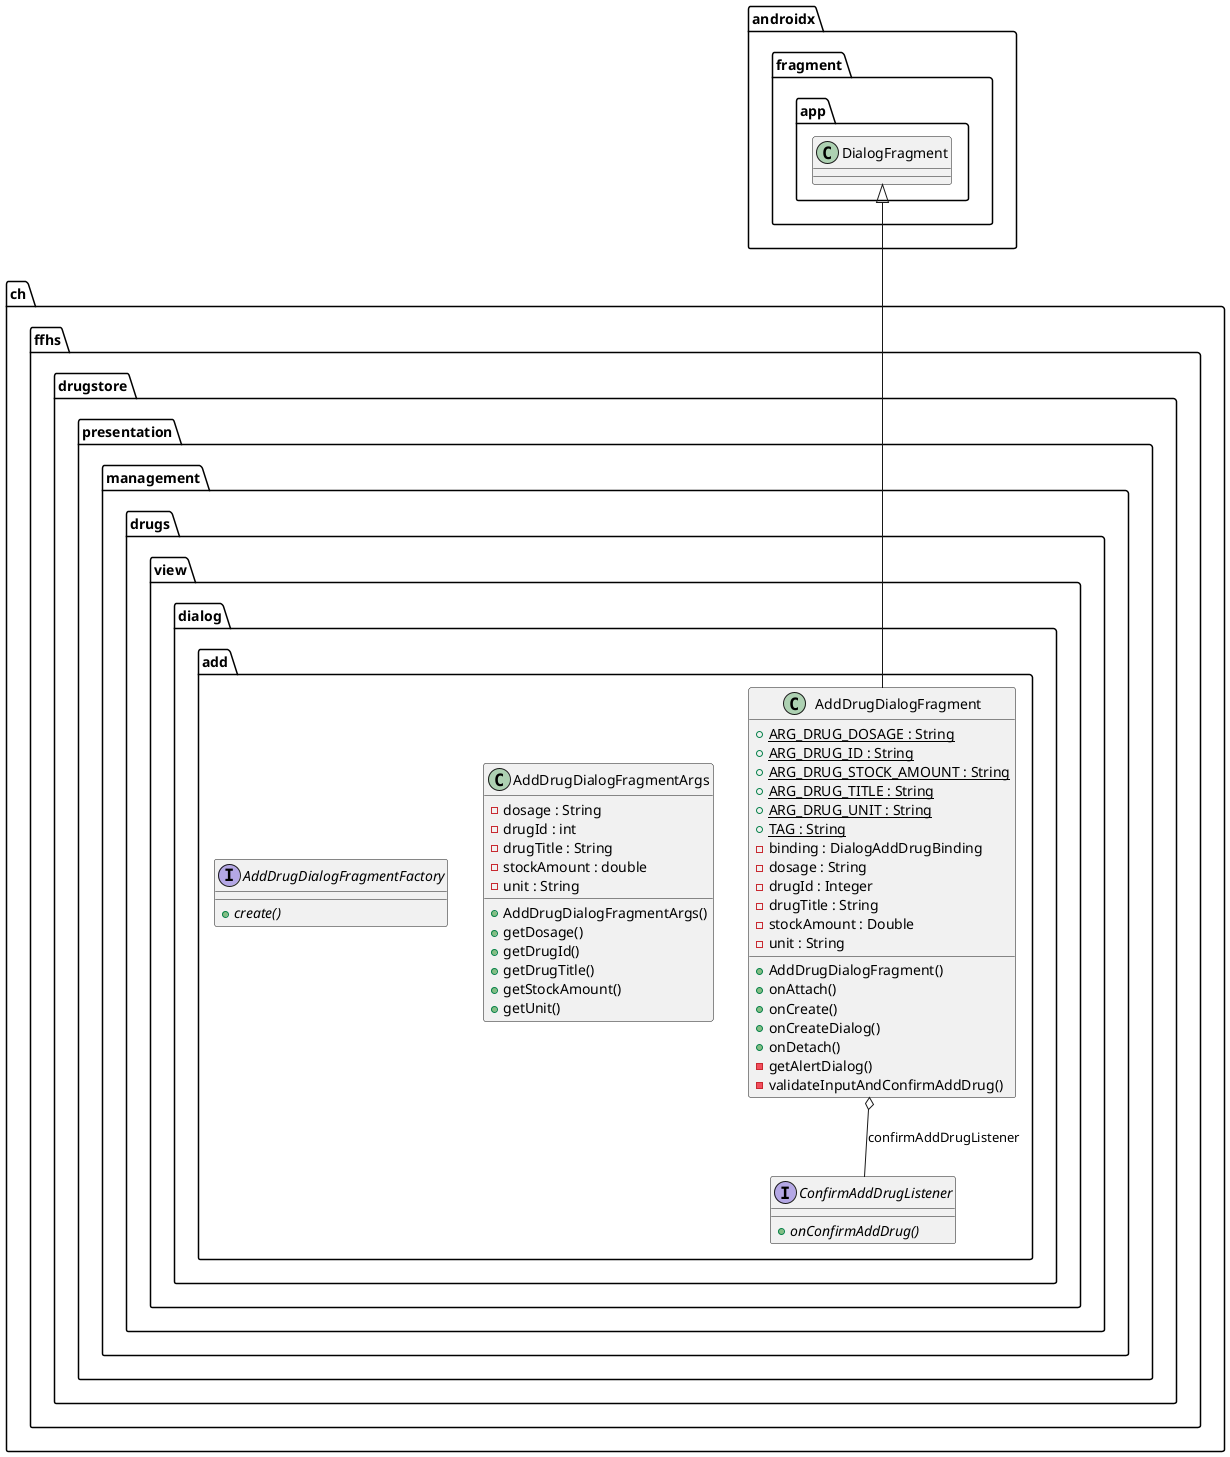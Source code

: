 @startuml

  namespace ch.ffhs.drugstore {
    namespace presentation {
      namespace management {
        namespace drugs.view {
          namespace dialog {
            namespace add {
              class ch.ffhs.drugstore.presentation.management.drugs.view.dialog.add.AddDrugDialogFragment {
                  {static} + ARG_DRUG_DOSAGE : String
                  {static} + ARG_DRUG_ID : String
                  {static} + ARG_DRUG_STOCK_AMOUNT : String
                  {static} + ARG_DRUG_TITLE : String
                  {static} + ARG_DRUG_UNIT : String
                  {static} + TAG : String
                  - binding : DialogAddDrugBinding
                  - dosage : String
                  - drugId : Integer
                  - drugTitle : String
                  - stockAmount : Double
                  - unit : String
                  + AddDrugDialogFragment()
                  + onAttach()
                  + onCreate()
                  + onCreateDialog()
                  + onDetach()
                  - getAlertDialog()
                  - validateInputAndConfirmAddDrug()
              }
            }
          }
        }
      }
    }
  }
  

  namespace ch.ffhs.drugstore {
    namespace presentation {
      namespace management {
        namespace drugs.view {
          namespace dialog {
            namespace add {
              class ch.ffhs.drugstore.presentation.management.drugs.view.dialog.add.AddDrugDialogFragmentArgs {
                  - dosage : String
                  - drugId : int
                  - drugTitle : String
                  - stockAmount : double
                  - unit : String
                  + AddDrugDialogFragmentArgs()
                  + getDosage()
                  + getDrugId()
                  + getDrugTitle()
                  + getStockAmount()
                  + getUnit()
              }
            }
          }
        }
      }
    }
  }
  

  namespace ch.ffhs.drugstore {
    namespace presentation {
      namespace management {
        namespace drugs.view {
          namespace dialog {
            namespace add {
              interface ch.ffhs.drugstore.presentation.management.drugs.view.dialog.add.AddDrugDialogFragmentFactory {
                  {abstract} + create()
              }
            }
          }
        }
      }
    }
  }
  

  namespace ch.ffhs.drugstore {
    namespace presentation {
      namespace management {
        namespace drugs.view {
          namespace dialog {
            namespace add {
              interface ch.ffhs.drugstore.presentation.management.drugs.view.dialog.add.ConfirmAddDrugListener {
                  {abstract} + onConfirmAddDrug()
              }
            }
          }
        }
      }
    }
  }
  

  ch.ffhs.drugstore.presentation.management.drugs.view.dialog.add.AddDrugDialogFragment -up-|> androidx.fragment.app.DialogFragment
  ch.ffhs.drugstore.presentation.management.drugs.view.dialog.add.AddDrugDialogFragment o-- ch.ffhs.drugstore.presentation.management.drugs.view.dialog.add.ConfirmAddDrugListener : confirmAddDrugListener


@enduml
